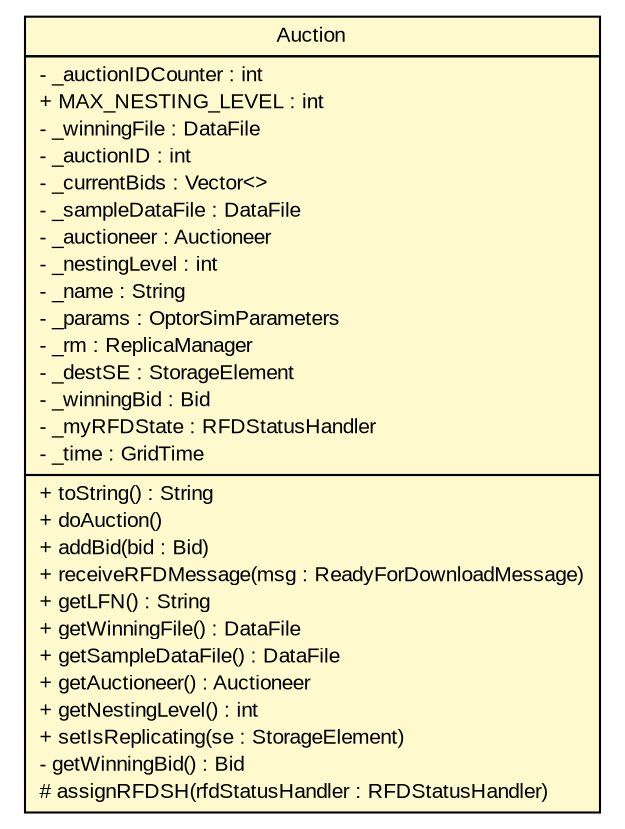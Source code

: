 #!/usr/local/bin/dot
#
# Class diagram 
# Generated by UMLGraph version R5_7_2-3-gee82a7 (http://www.umlgraph.org/)
#

digraph G {
	edge [fontname="arial",fontsize=10,labelfontname="arial",labelfontsize=10];
	node [fontname="arial",fontsize=10,shape=plaintext];
	nodesep=0.25;
	ranksep=0.5;
	// org.edg.data.replication.optorsim.auctions.Auction
	c1516 [label=<<table title="org.edg.data.replication.optorsim.auctions.Auction" border="0" cellborder="1" cellspacing="0" cellpadding="2" port="p" bgcolor="lemonChiffon" href="./Auction.html">
		<tr><td><table border="0" cellspacing="0" cellpadding="1">
<tr><td align="center" balign="center"> Auction </td></tr>
		</table></td></tr>
		<tr><td><table border="0" cellspacing="0" cellpadding="1">
<tr><td align="left" balign="left"> - _auctionIDCounter : int </td></tr>
<tr><td align="left" balign="left"> + MAX_NESTING_LEVEL : int </td></tr>
<tr><td align="left" balign="left"> - _winningFile : DataFile </td></tr>
<tr><td align="left" balign="left"> - _auctionID : int </td></tr>
<tr><td align="left" balign="left"> - _currentBids : Vector&lt;&gt; </td></tr>
<tr><td align="left" balign="left"> - _sampleDataFile : DataFile </td></tr>
<tr><td align="left" balign="left"> - _auctioneer : Auctioneer </td></tr>
<tr><td align="left" balign="left"> - _nestingLevel : int </td></tr>
<tr><td align="left" balign="left"> - _name : String </td></tr>
<tr><td align="left" balign="left"> - _params : OptorSimParameters </td></tr>
<tr><td align="left" balign="left"> - _rm : ReplicaManager </td></tr>
<tr><td align="left" balign="left"> - _destSE : StorageElement </td></tr>
<tr><td align="left" balign="left"> - _winningBid : Bid </td></tr>
<tr><td align="left" balign="left"> - _myRFDState : RFDStatusHandler </td></tr>
<tr><td align="left" balign="left"> - _time : GridTime </td></tr>
		</table></td></tr>
		<tr><td><table border="0" cellspacing="0" cellpadding="1">
<tr><td align="left" balign="left"> + toString() : String </td></tr>
<tr><td align="left" balign="left"> + doAuction() </td></tr>
<tr><td align="left" balign="left"> + addBid(bid : Bid) </td></tr>
<tr><td align="left" balign="left"> + receiveRFDMessage(msg : ReadyForDownloadMessage) </td></tr>
<tr><td align="left" balign="left"> + getLFN() : String </td></tr>
<tr><td align="left" balign="left"> + getWinningFile() : DataFile </td></tr>
<tr><td align="left" balign="left"> + getSampleDataFile() : DataFile </td></tr>
<tr><td align="left" balign="left"> + getAuctioneer() : Auctioneer </td></tr>
<tr><td align="left" balign="left"> + getNestingLevel() : int </td></tr>
<tr><td align="left" balign="left"> + setIsReplicating(se : StorageElement) </td></tr>
<tr><td align="left" balign="left"> - getWinningBid() : Bid </td></tr>
<tr><td align="left" balign="left"> # assignRFDSH(rfdStatusHandler : RFDStatusHandler) </td></tr>
		</table></td></tr>
		</table>>, URL="./Auction.html", fontname="arial", fontcolor="black", fontsize=10.0];
}

